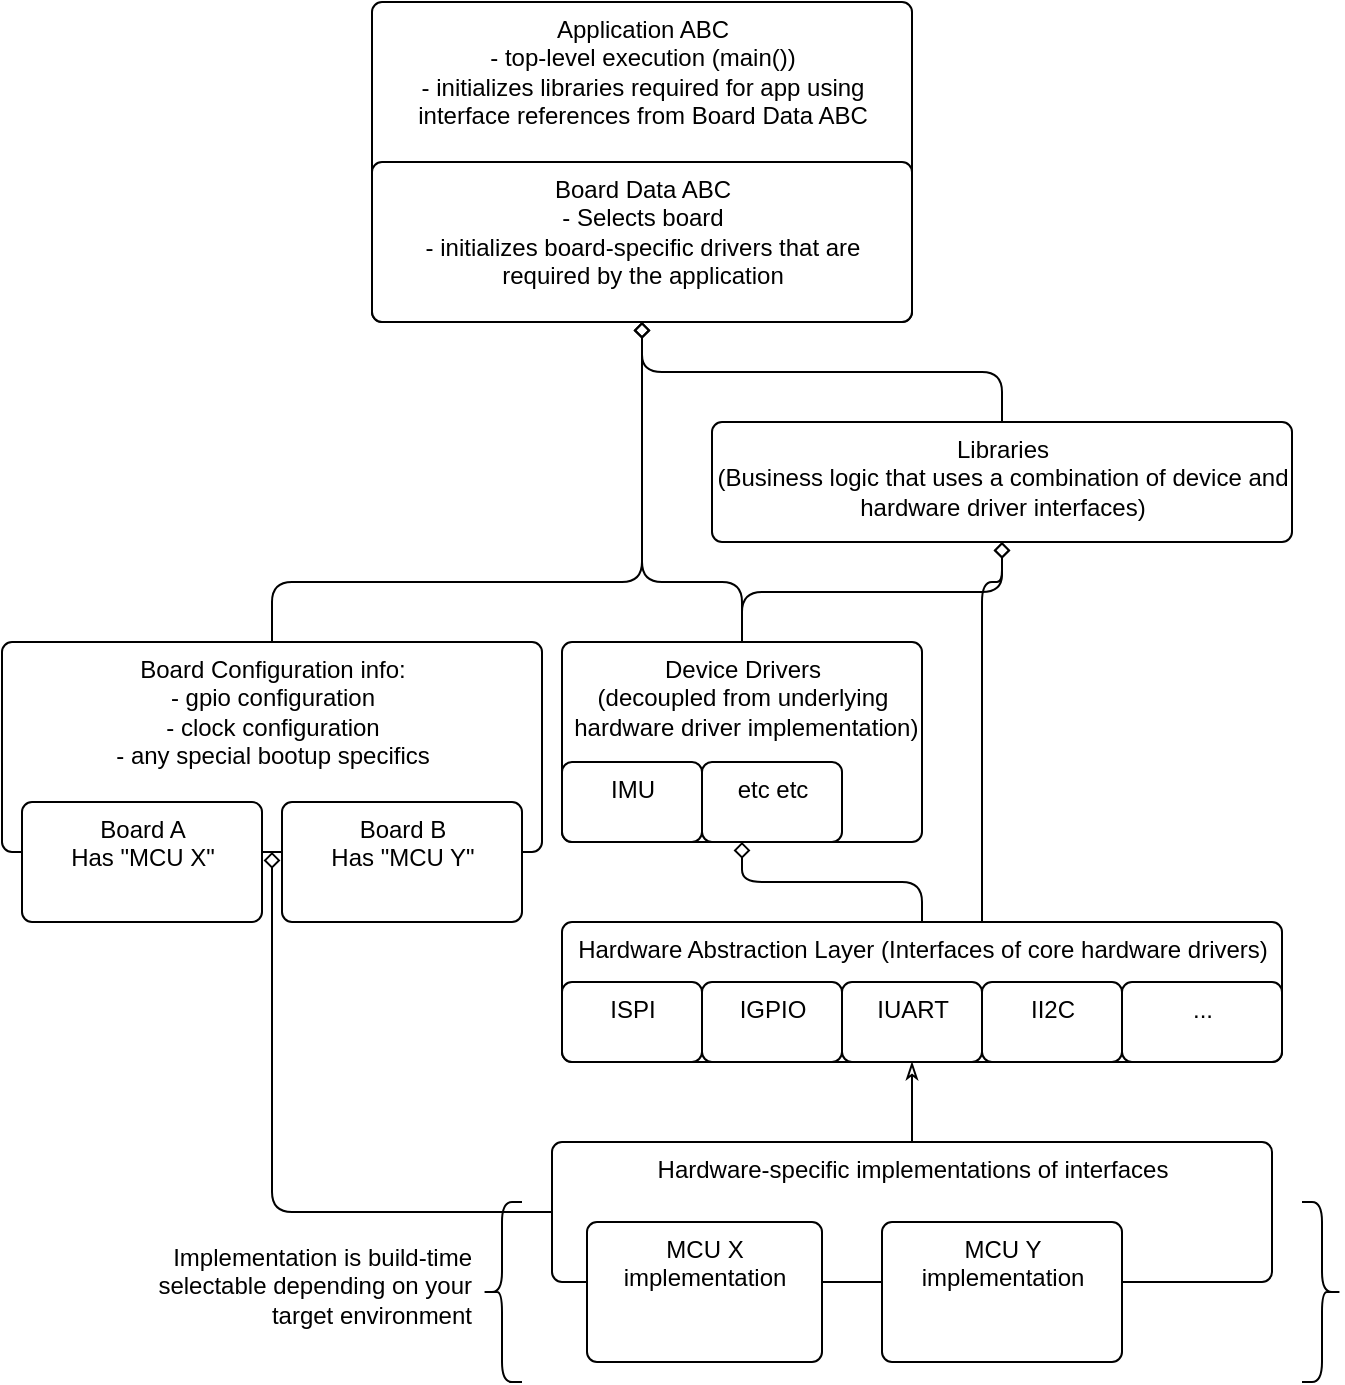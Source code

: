 <mxfile>
    <diagram id="SKV8PHPIui5c4Fc6kAOh" name="Page-1">
        <mxGraphModel dx="1739" dy="1765" grid="1" gridSize="10" guides="1" tooltips="1" connect="1" arrows="1" fold="1" page="1" pageScale="1" pageWidth="850" pageHeight="1100" math="0" shadow="0">
            <root>
                <mxCell id="0"/>
                <mxCell id="1" parent="0"/>
                <mxCell id="30" value="Application ABC&lt;br&gt;- top-level execution (main())&lt;br&gt;- initializes libraries required for app using&lt;br&gt;interface references from Board Data ABC" style="html=1;align=center;verticalAlign=top;rounded=1;absoluteArcSize=1;arcSize=10;dashed=0;" vertex="1" parent="1">
                    <mxGeometry x="155" y="-200" width="270" height="160" as="geometry"/>
                </mxCell>
                <mxCell id="11" style="edgeStyle=orthogonalEdgeStyle;html=1;entryX=0.5;entryY=1;entryDx=0;entryDy=0;endArrow=diamond;endFill=0;" parent="1" source="2" target="8" edge="1">
                    <mxGeometry relative="1" as="geometry"/>
                </mxCell>
                <mxCell id="14" style="edgeStyle=orthogonalEdgeStyle;html=1;endArrow=diamond;endFill=0;entryX=0.5;entryY=1;entryDx=0;entryDy=0;" parent="1" source="2" target="12" edge="1">
                    <mxGeometry relative="1" as="geometry">
                        <Array as="points">
                            <mxPoint x="460" y="90"/>
                            <mxPoint x="470" y="90"/>
                        </Array>
                    </mxGeometry>
                </mxCell>
                <mxCell id="2" value="Hardware Abstraction Layer (Interfaces of core hardware drivers)" style="html=1;align=center;verticalAlign=top;rounded=1;absoluteArcSize=1;arcSize=10;dashed=0;" parent="1" vertex="1">
                    <mxGeometry x="250" y="260" width="360" height="70" as="geometry"/>
                </mxCell>
                <mxCell id="3" value="ISPI" style="html=1;align=center;verticalAlign=top;rounded=1;absoluteArcSize=1;arcSize=10;dashed=0;" parent="1" vertex="1">
                    <mxGeometry x="250" y="290" width="70" height="40" as="geometry"/>
                </mxCell>
                <mxCell id="4" value="IGPIO" style="html=1;align=center;verticalAlign=top;rounded=1;absoluteArcSize=1;arcSize=10;dashed=0;" parent="1" vertex="1">
                    <mxGeometry x="320" y="290" width="70" height="40" as="geometry"/>
                </mxCell>
                <mxCell id="5" value="IUART" style="html=1;align=center;verticalAlign=top;rounded=1;absoluteArcSize=1;arcSize=10;dashed=0;" parent="1" vertex="1">
                    <mxGeometry x="390" y="290" width="70" height="40" as="geometry"/>
                </mxCell>
                <mxCell id="6" value="II2C" style="html=1;align=center;verticalAlign=top;rounded=1;absoluteArcSize=1;arcSize=10;dashed=0;" parent="1" vertex="1">
                    <mxGeometry x="460" y="290" width="70" height="40" as="geometry"/>
                </mxCell>
                <mxCell id="7" value="..." style="html=1;align=center;verticalAlign=top;rounded=1;absoluteArcSize=1;arcSize=10;dashed=0;" parent="1" vertex="1">
                    <mxGeometry x="530" y="290" width="80" height="40" as="geometry"/>
                </mxCell>
                <mxCell id="13" style="edgeStyle=orthogonalEdgeStyle;html=1;entryX=0.5;entryY=1;entryDx=0;entryDy=0;endArrow=diamond;endFill=0;" parent="1" source="8" target="12" edge="1">
                    <mxGeometry relative="1" as="geometry"/>
                </mxCell>
                <mxCell id="28" style="edgeStyle=orthogonalEdgeStyle;html=1;entryX=0.5;entryY=1;entryDx=0;entryDy=0;endArrow=diamond;endFill=0;" edge="1" parent="1" source="8" target="27">
                    <mxGeometry relative="1" as="geometry">
                        <Array as="points">
                            <mxPoint x="340" y="90"/>
                            <mxPoint x="290" y="90"/>
                        </Array>
                    </mxGeometry>
                </mxCell>
                <mxCell id="8" value="Device Drivers &lt;br&gt;(decoupled from underlying&lt;br&gt;&amp;nbsp;hardware driver implementation)" style="html=1;align=center;verticalAlign=top;rounded=1;absoluteArcSize=1;arcSize=10;dashed=0;" parent="1" vertex="1">
                    <mxGeometry x="250" y="120" width="180" height="100" as="geometry"/>
                </mxCell>
                <mxCell id="9" value="IMU" style="html=1;align=center;verticalAlign=top;rounded=1;absoluteArcSize=1;arcSize=10;dashed=0;" parent="1" vertex="1">
                    <mxGeometry x="250" y="180" width="70" height="40" as="geometry"/>
                </mxCell>
                <mxCell id="10" value="etc etc" style="html=1;align=center;verticalAlign=top;rounded=1;absoluteArcSize=1;arcSize=10;dashed=0;" parent="1" vertex="1">
                    <mxGeometry x="320" y="180" width="70" height="40" as="geometry"/>
                </mxCell>
                <mxCell id="31" style="edgeStyle=orthogonalEdgeStyle;html=1;entryX=0.5;entryY=1;entryDx=0;entryDy=0;endArrow=diamond;endFill=0;" edge="1" parent="1" source="12" target="27">
                    <mxGeometry relative="1" as="geometry"/>
                </mxCell>
                <mxCell id="12" value="Libraries&lt;br&gt;(Business logic that uses a combination of device and&lt;br&gt;hardware driver interfaces)" style="html=1;align=center;verticalAlign=top;rounded=1;absoluteArcSize=1;arcSize=10;dashed=0;" parent="1" vertex="1">
                    <mxGeometry x="325" y="10" width="290" height="60" as="geometry"/>
                </mxCell>
                <mxCell id="16" style="edgeStyle=orthogonalEdgeStyle;html=1;entryX=0.5;entryY=1;entryDx=0;entryDy=0;endArrow=classicThin;endFill=0;" parent="1" source="15" target="5" edge="1">
                    <mxGeometry relative="1" as="geometry"/>
                </mxCell>
                <mxCell id="26" style="edgeStyle=orthogonalEdgeStyle;html=1;entryX=0.5;entryY=1;entryDx=0;entryDy=0;endArrow=diamond;endFill=0;" edge="1" parent="1" source="15" target="23">
                    <mxGeometry relative="1" as="geometry"/>
                </mxCell>
                <mxCell id="15" value="Hardware-specific implementations of interfaces" style="html=1;align=center;verticalAlign=top;rounded=1;absoluteArcSize=1;arcSize=10;dashed=0;" parent="1" vertex="1">
                    <mxGeometry x="245" y="370" width="360" height="70" as="geometry"/>
                </mxCell>
                <mxCell id="17" value="MCU X&lt;br&gt;implementation" style="html=1;align=center;verticalAlign=top;rounded=1;absoluteArcSize=1;arcSize=10;dashed=0;" parent="1" vertex="1">
                    <mxGeometry x="262.5" y="410" width="117.5" height="70" as="geometry"/>
                </mxCell>
                <mxCell id="18" value="MCU Y&lt;br&gt;implementation" style="html=1;align=center;verticalAlign=top;rounded=1;absoluteArcSize=1;arcSize=10;dashed=0;" parent="1" vertex="1">
                    <mxGeometry x="410" y="410" width="120" height="70" as="geometry"/>
                </mxCell>
                <mxCell id="19" value="" style="shape=curlyBracket;whiteSpace=wrap;html=1;rounded=1;" parent="1" vertex="1">
                    <mxGeometry x="210" y="400" width="20" height="90" as="geometry"/>
                </mxCell>
                <mxCell id="20" value="" style="shape=curlyBracket;whiteSpace=wrap;html=1;rounded=1;flipH=1;" parent="1" vertex="1">
                    <mxGeometry x="620" y="400" width="20" height="90" as="geometry"/>
                </mxCell>
                <mxCell id="22" value="&lt;h1&gt;&lt;br&gt;&lt;/h1&gt;&lt;div&gt;Implementation is build-time selectable depending on your target environment&lt;/div&gt;" style="text;html=1;strokeColor=none;fillColor=none;spacing=5;spacingTop=-20;whiteSpace=wrap;overflow=hidden;rounded=0;align=right;" parent="1" vertex="1">
                    <mxGeometry x="20" y="370" width="190" height="110" as="geometry"/>
                </mxCell>
                <mxCell id="29" style="edgeStyle=orthogonalEdgeStyle;html=1;entryX=0.5;entryY=1;entryDx=0;entryDy=0;endArrow=diamond;endFill=0;" edge="1" parent="1" source="23" target="27">
                    <mxGeometry relative="1" as="geometry">
                        <Array as="points">
                            <mxPoint x="105" y="90"/>
                            <mxPoint x="290" y="90"/>
                        </Array>
                    </mxGeometry>
                </mxCell>
                <mxCell id="23" value="Board Configuration info:&lt;br&gt;- gpio configuration&lt;br&gt;- clock configuration&lt;br&gt;- any special bootup specifics" style="html=1;align=center;verticalAlign=top;rounded=1;absoluteArcSize=1;arcSize=10;dashed=0;" vertex="1" parent="1">
                    <mxGeometry x="-30" y="120" width="270" height="105" as="geometry"/>
                </mxCell>
                <mxCell id="24" value="Board A&lt;br&gt;Has &quot;MCU X&quot;" style="html=1;align=center;verticalAlign=top;rounded=1;absoluteArcSize=1;arcSize=10;dashed=0;" vertex="1" parent="1">
                    <mxGeometry x="-20" y="200" width="120" height="60" as="geometry"/>
                </mxCell>
                <mxCell id="25" value="Board B&lt;br&gt;Has &quot;MCU Y&quot;" style="html=1;align=center;verticalAlign=top;rounded=1;absoluteArcSize=1;arcSize=10;dashed=0;" vertex="1" parent="1">
                    <mxGeometry x="110" y="200" width="120" height="60" as="geometry"/>
                </mxCell>
                <mxCell id="27" value="Board Data ABC&lt;br&gt;- Selects board&lt;br&gt;- initializes board-specific drivers that are&lt;br&gt;required by the application" style="html=1;align=center;verticalAlign=top;rounded=1;absoluteArcSize=1;arcSize=10;dashed=0;" vertex="1" parent="1">
                    <mxGeometry x="155" y="-120" width="270" height="80" as="geometry"/>
                </mxCell>
            </root>
        </mxGraphModel>
    </diagram>
</mxfile>
